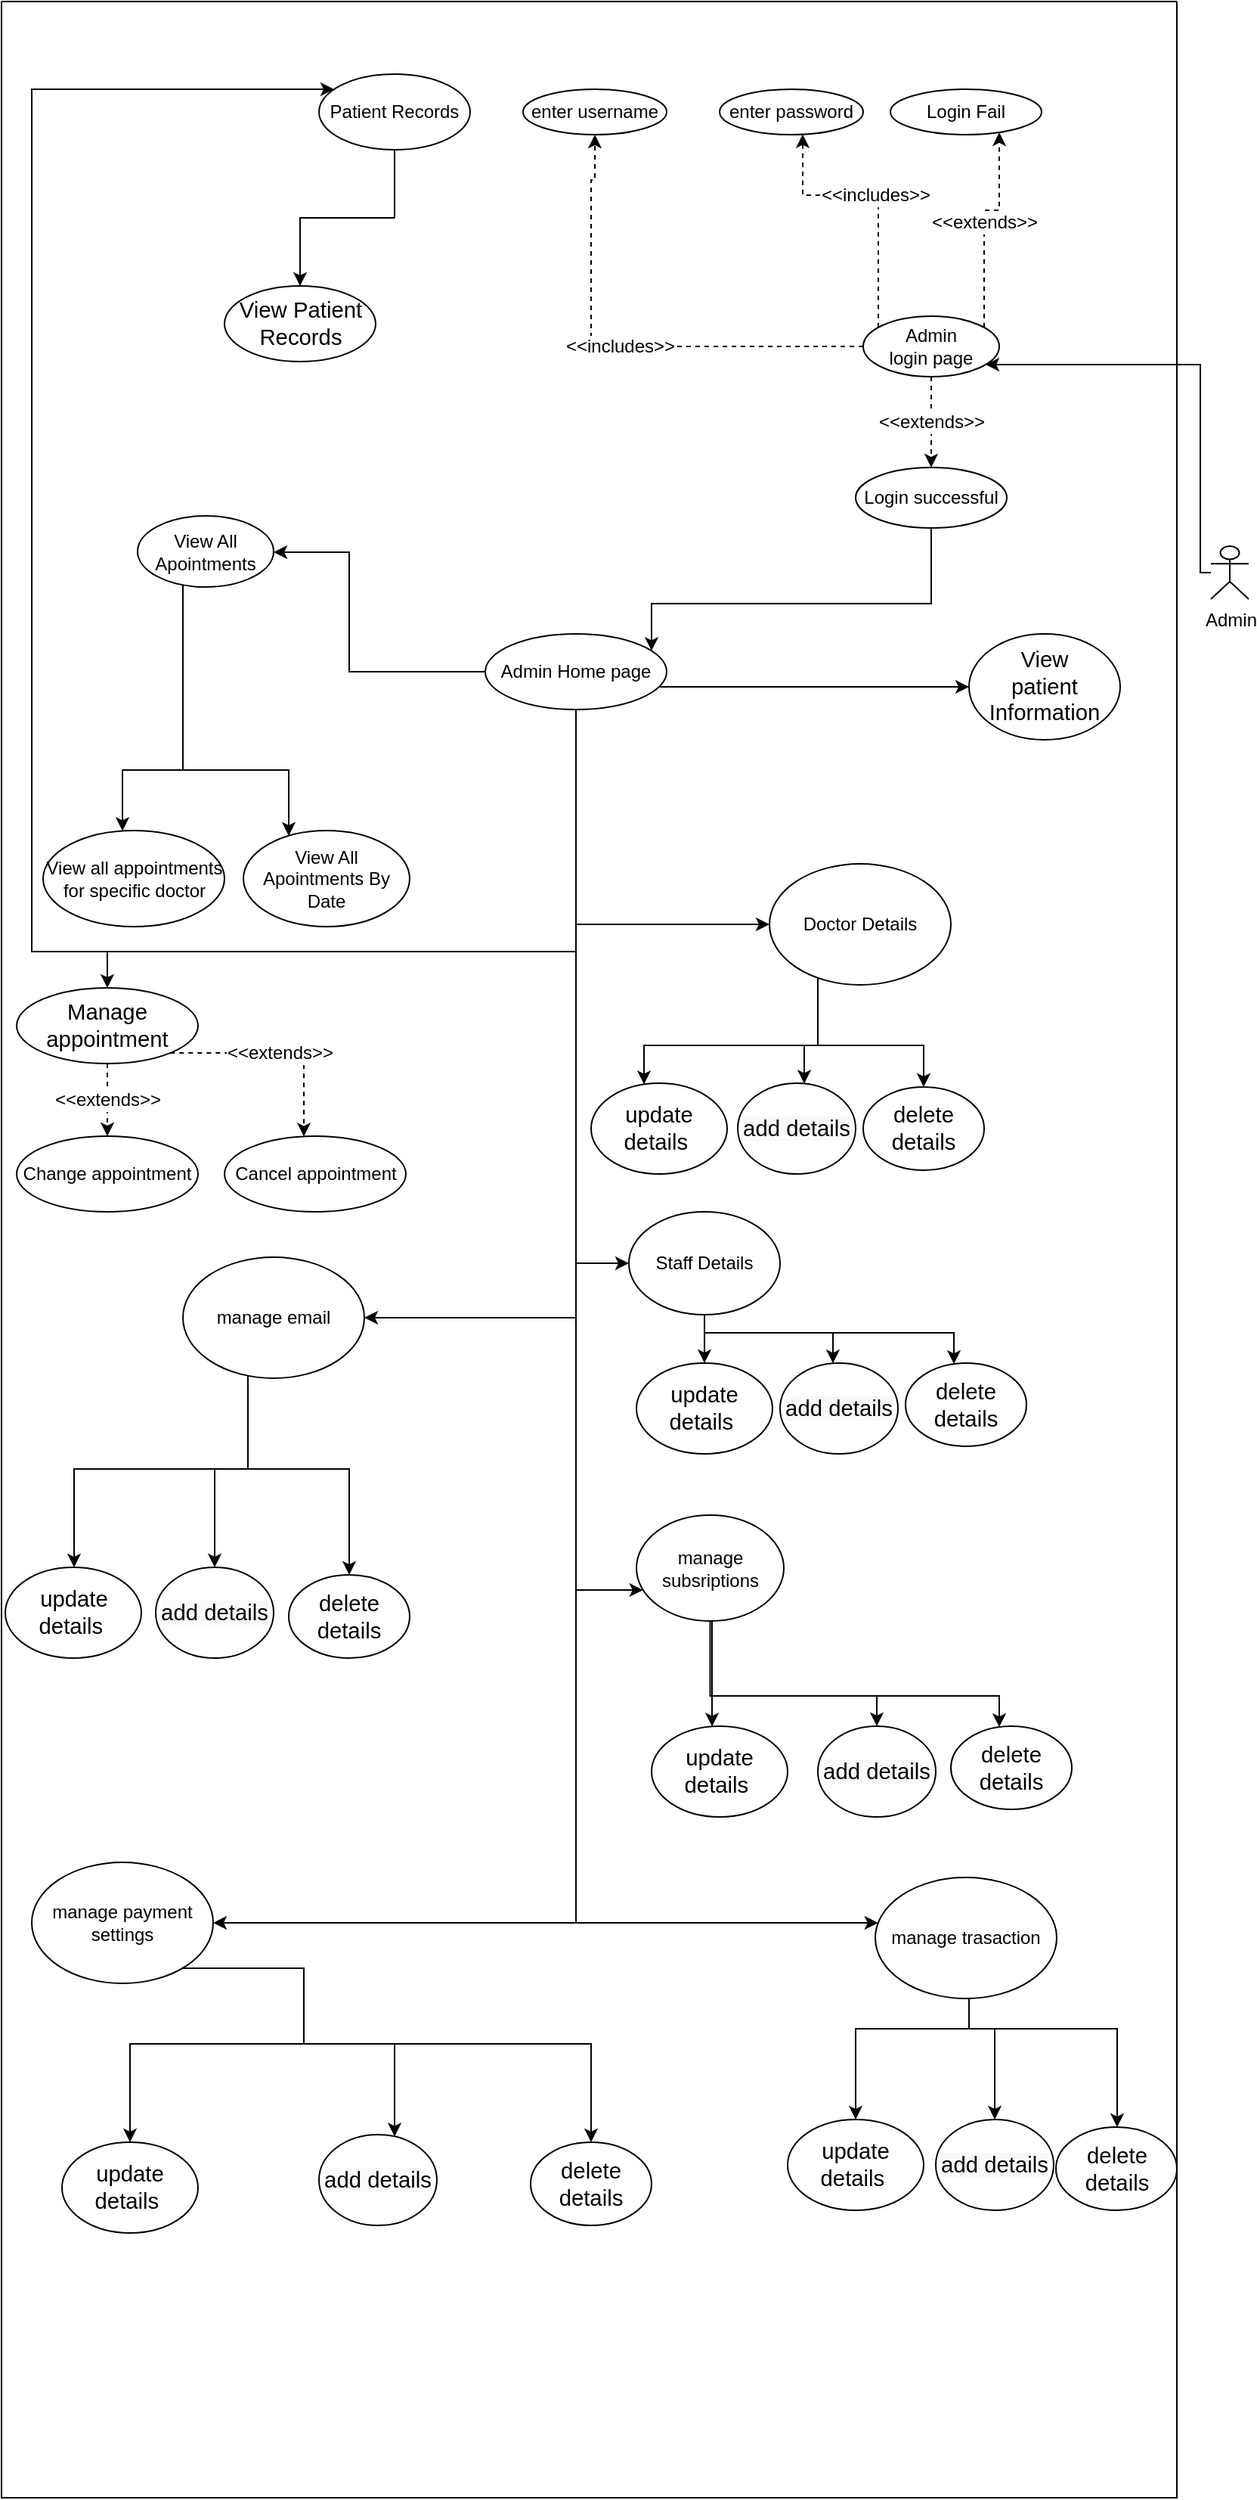 <mxfile version="20.6.2" type="device"><diagram id="ecNSCPzY0UJd15nmBplJ" name="Page-1"><mxGraphModel dx="2130" dy="765" grid="1" gridSize="10" guides="1" tooltips="1" connect="1" arrows="1" fold="1" page="1" pageScale="1" pageWidth="850" pageHeight="1100" math="0" shadow="0"><root><mxCell id="0"/><mxCell id="1" parent="0"/><mxCell id="8fEVvmDROvwn82qn4TLh-3" value="" style="swimlane;startSize=0;fontSize=12;" vertex="1" parent="1"><mxGeometry x="-840" y="20" width="777.5" height="1650" as="geometry"/></mxCell><mxCell id="8fEVvmDROvwn82qn4TLh-43" value="Admin&lt;br&gt;login page" style="ellipse;whiteSpace=wrap;html=1;fontSize=12;" vertex="1" parent="8fEVvmDROvwn82qn4TLh-3"><mxGeometry x="570" y="208" width="90" height="40" as="geometry"/></mxCell><mxCell id="8fEVvmDROvwn82qn4TLh-44" value="Login Fail" style="ellipse;whiteSpace=wrap;html=1;fontSize=12;" vertex="1" parent="8fEVvmDROvwn82qn4TLh-3"><mxGeometry x="588" y="58" width="100" height="30" as="geometry"/></mxCell><mxCell id="8fEVvmDROvwn82qn4TLh-45" value="&amp;lt;&amp;lt;extends&amp;gt;&amp;gt;" style="edgeStyle=orthogonalEdgeStyle;rounded=0;orthogonalLoop=1;jettySize=auto;html=1;dashed=1;fontSize=12;endArrow=classic;endFill=1;" edge="1" parent="8fEVvmDROvwn82qn4TLh-3" source="8fEVvmDROvwn82qn4TLh-43" target="8fEVvmDROvwn82qn4TLh-44"><mxGeometry relative="1" as="geometry"><mxPoint x="237.5" y="1548" as="targetPoint"/><Array as="points"><mxPoint x="650" y="138"/><mxPoint x="660" y="138"/></Array></mxGeometry></mxCell><mxCell id="8fEVvmDROvwn82qn4TLh-46" value="enter username" style="ellipse;whiteSpace=wrap;html=1;fontSize=12;" vertex="1" parent="8fEVvmDROvwn82qn4TLh-3"><mxGeometry x="345" y="58" width="95" height="30" as="geometry"/></mxCell><mxCell id="8fEVvmDROvwn82qn4TLh-47" value="&amp;lt;&amp;lt;includes&amp;gt;&amp;gt;" style="edgeStyle=orthogonalEdgeStyle;rounded=0;orthogonalLoop=1;jettySize=auto;html=1;dashed=1;fontSize=12;endArrow=classic;endFill=1;" edge="1" parent="8fEVvmDROvwn82qn4TLh-3" source="8fEVvmDROvwn82qn4TLh-43" target="8fEVvmDROvwn82qn4TLh-46"><mxGeometry relative="1" as="geometry"><Array as="points"><mxPoint x="390" y="228"/><mxPoint x="390" y="118"/></Array><mxPoint x="190" y="108" as="targetPoint"/></mxGeometry></mxCell><mxCell id="8fEVvmDROvwn82qn4TLh-48" value="enter password" style="ellipse;whiteSpace=wrap;html=1;fontSize=12;" vertex="1" parent="8fEVvmDROvwn82qn4TLh-3"><mxGeometry x="475" y="58" width="95" height="30" as="geometry"/></mxCell><mxCell id="8fEVvmDROvwn82qn4TLh-49" value="&amp;lt;&amp;lt;includes&amp;gt;&amp;gt;" style="edgeStyle=orthogonalEdgeStyle;rounded=0;orthogonalLoop=1;jettySize=auto;html=1;dashed=1;fontSize=12;endArrow=classic;endFill=1;" edge="1" parent="8fEVvmDROvwn82qn4TLh-3" source="8fEVvmDROvwn82qn4TLh-43" target="8fEVvmDROvwn82qn4TLh-48"><mxGeometry relative="1" as="geometry"><Array as="points"><mxPoint x="580" y="128"/><mxPoint x="530" y="128"/></Array></mxGeometry></mxCell><mxCell id="8fEVvmDROvwn82qn4TLh-60" value="&lt;p class=&quot;MsoNormal&quot;&gt;&lt;span style=&quot;font-size:11.0pt;line-height:&lt;br/&gt;107%;font-family:&amp;quot;Calibri&amp;quot;,sans-serif;mso-ascii-theme-font:minor-latin;&lt;br/&gt;mso-fareast-font-family:Calibri;mso-fareast-theme-font:minor-latin;mso-hansi-theme-font:&lt;br/&gt;minor-latin;mso-bidi-font-family:&amp;quot;Times New Roman&amp;quot;;mso-bidi-theme-font:minor-bidi;&lt;br/&gt;mso-ansi-language:EN-SG;mso-fareast-language:EN-US;mso-bidi-language:AR-SA&quot; lang=&quot;EN-SG&quot;&gt;Manage&lt;br/&gt;appointment&lt;/span&gt;&lt;br&gt;&lt;/p&gt;" style="ellipse;whiteSpace=wrap;html=1;fontSize=12;" vertex="1" parent="8fEVvmDROvwn82qn4TLh-3"><mxGeometry x="10" y="652" width="120" height="50" as="geometry"/></mxCell><mxCell id="8fEVvmDROvwn82qn4TLh-61" value="&amp;lt;&amp;lt;extends&amp;gt;&amp;gt;" style="edgeStyle=orthogonalEdgeStyle;rounded=0;orthogonalLoop=1;jettySize=auto;html=1;fontSize=12;endArrow=classic;endFill=1;dashed=1;" edge="1" parent="8fEVvmDROvwn82qn4TLh-3" source="8fEVvmDROvwn82qn4TLh-60" target="8fEVvmDROvwn82qn4TLh-62"><mxGeometry relative="1" as="geometry"><Array as="points"><mxPoint x="70" y="742"/><mxPoint x="70" y="742"/></Array><mxPoint x="445" y="870" as="sourcePoint"/><mxPoint x="464.955" y="951.758" as="targetPoint"/></mxGeometry></mxCell><mxCell id="8fEVvmDROvwn82qn4TLh-62" value="&lt;p class=&quot;MsoNormal&quot;&gt;&lt;span lang=&quot;EN-SG&quot;&gt;Change appointment&lt;/span&gt;&lt;/p&gt;" style="ellipse;whiteSpace=wrap;html=1;fontSize=12;" vertex="1" parent="8fEVvmDROvwn82qn4TLh-3"><mxGeometry x="10" y="750" width="120" height="50" as="geometry"/></mxCell><mxCell id="8fEVvmDROvwn82qn4TLh-63" value="&lt;p class=&quot;MsoNormal&quot;&gt;&lt;span lang=&quot;EN-SG&quot;&gt;Cancel appointment&lt;/span&gt;&lt;/p&gt;" style="ellipse;whiteSpace=wrap;html=1;fontSize=12;" vertex="1" parent="8fEVvmDROvwn82qn4TLh-3"><mxGeometry x="147.5" y="750" width="120" height="50" as="geometry"/></mxCell><mxCell id="8fEVvmDROvwn82qn4TLh-64" value="&amp;lt;&amp;lt;extends&amp;gt;&amp;gt;" style="edgeStyle=orthogonalEdgeStyle;rounded=0;orthogonalLoop=1;jettySize=auto;html=1;fontSize=12;endArrow=classic;endFill=1;dashed=1;" edge="1" parent="8fEVvmDROvwn82qn4TLh-3" source="8fEVvmDROvwn82qn4TLh-60" target="8fEVvmDROvwn82qn4TLh-63"><mxGeometry relative="1" as="geometry"><Array as="points"><mxPoint x="200" y="695"/></Array><mxPoint x="495" y="850" as="sourcePoint"/><mxPoint x="455" y="970" as="targetPoint"/></mxGeometry></mxCell><mxCell id="8fEVvmDROvwn82qn4TLh-66" value="&lt;span style=&quot;font-size:11.0pt;line-height:&lt;br/&gt;107%;font-family:&amp;quot;Calibri&amp;quot;,sans-serif;mso-ascii-theme-font:minor-latin;&lt;br/&gt;mso-fareast-font-family:Calibri;mso-fareast-theme-font:minor-latin;mso-hansi-theme-font:&lt;br/&gt;minor-latin;mso-bidi-font-family:&amp;quot;Times New Roman&amp;quot;;mso-bidi-theme-font:minor-bidi;&lt;br/&gt;mso-ansi-language:EN-SG;mso-fareast-language:EN-US;mso-bidi-language:AR-SA&quot; lang=&quot;EN-SG&quot;&gt;View Patient Records&lt;/span&gt;" style="ellipse;whiteSpace=wrap;html=1;fontSize=12;" vertex="1" parent="8fEVvmDROvwn82qn4TLh-3"><mxGeometry x="147.5" y="188" width="100" height="50" as="geometry"/></mxCell><mxCell id="8fEVvmDROvwn82qn4TLh-68" style="edgeStyle=orthogonalEdgeStyle;rounded=0;orthogonalLoop=1;jettySize=auto;html=1;" edge="1" parent="8fEVvmDROvwn82qn4TLh-3" source="8fEVvmDROvwn82qn4TLh-70" target="8fEVvmDROvwn82qn4TLh-66"><mxGeometry relative="1" as="geometry"/></mxCell><mxCell id="8fEVvmDROvwn82qn4TLh-70" value="Patient Records" style="ellipse;whiteSpace=wrap;html=1;fontSize=12;" vertex="1" parent="8fEVvmDROvwn82qn4TLh-3"><mxGeometry x="210" y="48" width="100" height="50" as="geometry"/></mxCell><mxCell id="8fEVvmDROvwn82qn4TLh-71" value="&lt;p class=&quot;MsoNormal&quot;&gt;&lt;span lang=&quot;EN-SG&quot;&gt;View all appointments for specific doctor&lt;/span&gt;&lt;/p&gt;" style="ellipse;whiteSpace=wrap;html=1;fontSize=12;" vertex="1" parent="8fEVvmDROvwn82qn4TLh-3"><mxGeometry x="27.5" y="548" width="120" height="63.5" as="geometry"/></mxCell><mxCell id="8fEVvmDROvwn82qn4TLh-72" style="edgeStyle=orthogonalEdgeStyle;rounded=0;orthogonalLoop=1;jettySize=auto;html=1;" edge="1" parent="8fEVvmDROvwn82qn4TLh-3" source="8fEVvmDROvwn82qn4TLh-74" target="8fEVvmDROvwn82qn4TLh-71"><mxGeometry relative="1" as="geometry"><Array as="points"><mxPoint x="120" y="508"/><mxPoint x="80" y="508"/></Array></mxGeometry></mxCell><mxCell id="8fEVvmDROvwn82qn4TLh-73" style="edgeStyle=orthogonalEdgeStyle;rounded=0;orthogonalLoop=1;jettySize=auto;html=1;" edge="1" parent="8fEVvmDROvwn82qn4TLh-3" source="8fEVvmDROvwn82qn4TLh-74" target="8fEVvmDROvwn82qn4TLh-75"><mxGeometry relative="1" as="geometry"><Array as="points"><mxPoint x="120" y="508"/><mxPoint x="190" y="508"/></Array></mxGeometry></mxCell><mxCell id="8fEVvmDROvwn82qn4TLh-74" value="View All Apointments" style="ellipse;whiteSpace=wrap;html=1;fontSize=12;" vertex="1" parent="8fEVvmDROvwn82qn4TLh-3"><mxGeometry x="90" y="340" width="90" height="47" as="geometry"/></mxCell><mxCell id="8fEVvmDROvwn82qn4TLh-75" value="View All Apointments By Date" style="ellipse;whiteSpace=wrap;html=1;fontSize=12;" vertex="1" parent="8fEVvmDROvwn82qn4TLh-3"><mxGeometry x="160" y="548" width="110" height="63.5" as="geometry"/></mxCell><mxCell id="8fEVvmDROvwn82qn4TLh-89" style="edgeStyle=orthogonalEdgeStyle;rounded=0;orthogonalLoop=1;jettySize=auto;html=1;" edge="1" parent="8fEVvmDROvwn82qn4TLh-3" source="8fEVvmDROvwn82qn4TLh-91" target="8fEVvmDROvwn82qn4TLh-100"><mxGeometry relative="1" as="geometry"><Array as="points"><mxPoint x="615" y="398"/><mxPoint x="430" y="398"/></Array></mxGeometry></mxCell><mxCell id="8fEVvmDROvwn82qn4TLh-90" style="edgeStyle=orthogonalEdgeStyle;rounded=0;orthogonalLoop=1;jettySize=auto;html=1;" edge="1" parent="8fEVvmDROvwn82qn4TLh-3" source="8fEVvmDROvwn82qn4TLh-100" target="8fEVvmDROvwn82qn4TLh-70"><mxGeometry relative="1" as="geometry"><Array as="points"><mxPoint x="380" y="628"/><mxPoint x="20" y="628"/><mxPoint x="20" y="58"/></Array></mxGeometry></mxCell><mxCell id="8fEVvmDROvwn82qn4TLh-91" value="Login successful" style="ellipse;whiteSpace=wrap;html=1;fontSize=12;" vertex="1" parent="8fEVvmDROvwn82qn4TLh-3"><mxGeometry x="565" y="308" width="100" height="40" as="geometry"/></mxCell><mxCell id="8fEVvmDROvwn82qn4TLh-92" value="&amp;lt;&amp;lt;extends&amp;gt;&amp;gt;" style="edgeStyle=orthogonalEdgeStyle;rounded=0;orthogonalLoop=1;jettySize=auto;html=1;fontSize=12;endArrow=classic;endFill=1;dashed=1;" edge="1" parent="8fEVvmDROvwn82qn4TLh-3" source="8fEVvmDROvwn82qn4TLh-43" target="8fEVvmDROvwn82qn4TLh-91"><mxGeometry relative="1" as="geometry"><Array as="points"/><mxPoint x="285" y="387.75" as="sourcePoint"/></mxGeometry></mxCell><mxCell id="8fEVvmDROvwn82qn4TLh-93" style="edgeStyle=orthogonalEdgeStyle;rounded=0;orthogonalLoop=1;jettySize=auto;html=1;" edge="1" parent="8fEVvmDROvwn82qn4TLh-3" source="8fEVvmDROvwn82qn4TLh-100" target="8fEVvmDROvwn82qn4TLh-74"><mxGeometry relative="1" as="geometry"><Array as="points"><mxPoint x="230" y="443"/><mxPoint x="230" y="364"/></Array><mxPoint x="431.212" y="438" as="sourcePoint"/></mxGeometry></mxCell><mxCell id="8fEVvmDROvwn82qn4TLh-94" style="edgeStyle=orthogonalEdgeStyle;rounded=0;orthogonalLoop=1;jettySize=auto;html=1;" edge="1" parent="8fEVvmDROvwn82qn4TLh-3" source="8fEVvmDROvwn82qn4TLh-100" target="8fEVvmDROvwn82qn4TLh-60"><mxGeometry relative="1" as="geometry"><Array as="points"><mxPoint x="380" y="628"/><mxPoint x="70" y="628"/></Array></mxGeometry></mxCell><mxCell id="8fEVvmDROvwn82qn4TLh-96" style="edgeStyle=orthogonalEdgeStyle;rounded=0;orthogonalLoop=1;jettySize=auto;html=1;" edge="1" parent="8fEVvmDROvwn82qn4TLh-3" source="8fEVvmDROvwn82qn4TLh-100" target="8fEVvmDROvwn82qn4TLh-103"><mxGeometry relative="1" as="geometry"><Array as="points"><mxPoint x="480" y="453"/></Array></mxGeometry></mxCell><mxCell id="8fEVvmDROvwn82qn4TLh-98" style="edgeStyle=orthogonalEdgeStyle;rounded=0;orthogonalLoop=1;jettySize=auto;html=1;" edge="1" parent="8fEVvmDROvwn82qn4TLh-3" source="8fEVvmDROvwn82qn4TLh-100" target="8fEVvmDROvwn82qn4TLh-107"><mxGeometry relative="1" as="geometry"><Array as="points"><mxPoint x="380" y="652.75"/><mxPoint x="380" y="847.75"/></Array></mxGeometry></mxCell><mxCell id="8fEVvmDROvwn82qn4TLh-99" style="edgeStyle=orthogonalEdgeStyle;rounded=0;orthogonalLoop=1;jettySize=auto;html=1;" edge="1" parent="8fEVvmDROvwn82qn4TLh-3" source="8fEVvmDROvwn82qn4TLh-100" target="8fEVvmDROvwn82qn4TLh-111"><mxGeometry relative="1" as="geometry"><Array as="points"><mxPoint x="380" y="652.75"/><mxPoint x="380" y="1112.75"/></Array></mxGeometry></mxCell><mxCell id="8fEVvmDROvwn82qn4TLh-136" style="edgeStyle=orthogonalEdgeStyle;rounded=0;orthogonalLoop=1;jettySize=auto;html=1;" edge="1" parent="8fEVvmDROvwn82qn4TLh-3" source="8fEVvmDROvwn82qn4TLh-100" target="8fEVvmDROvwn82qn4TLh-126"><mxGeometry relative="1" as="geometry"><Array as="points"><mxPoint x="380" y="1050"/></Array></mxGeometry></mxCell><mxCell id="8fEVvmDROvwn82qn4TLh-138" style="edgeStyle=orthogonalEdgeStyle;rounded=0;orthogonalLoop=1;jettySize=auto;html=1;" edge="1" parent="8fEVvmDROvwn82qn4TLh-3" source="8fEVvmDROvwn82qn4TLh-100" target="8fEVvmDROvwn82qn4TLh-127"><mxGeometry relative="1" as="geometry"><Array as="points"><mxPoint x="380" y="1270"/></Array></mxGeometry></mxCell><mxCell id="8fEVvmDROvwn82qn4TLh-145" style="edgeStyle=orthogonalEdgeStyle;rounded=0;orthogonalLoop=1;jettySize=auto;html=1;" edge="1" parent="8fEVvmDROvwn82qn4TLh-3" source="8fEVvmDROvwn82qn4TLh-100" target="8fEVvmDROvwn82qn4TLh-128"><mxGeometry relative="1" as="geometry"><Array as="points"><mxPoint x="380" y="870"/></Array></mxGeometry></mxCell><mxCell id="8fEVvmDROvwn82qn4TLh-152" style="edgeStyle=orthogonalEdgeStyle;rounded=0;orthogonalLoop=1;jettySize=auto;html=1;" edge="1" parent="8fEVvmDROvwn82qn4TLh-3" source="8fEVvmDROvwn82qn4TLh-100" target="8fEVvmDROvwn82qn4TLh-129"><mxGeometry relative="1" as="geometry"><Array as="points"><mxPoint x="380" y="1270"/><mxPoint x="153" y="1270"/></Array></mxGeometry></mxCell><mxCell id="8fEVvmDROvwn82qn4TLh-100" value="Admin Home page" style="ellipse;whiteSpace=wrap;html=1;fontSize=12;" vertex="1" parent="8fEVvmDROvwn82qn4TLh-3"><mxGeometry x="320" y="418" width="120" height="50" as="geometry"/></mxCell><mxCell id="8fEVvmDROvwn82qn4TLh-103" value="&lt;span style=&quot;font-size:11.0pt;line-height:&lt;br/&gt;107%;font-family:&amp;quot;Calibri&amp;quot;,sans-serif;mso-ascii-theme-font:minor-latin;&lt;br/&gt;mso-fareast-font-family:Calibri;mso-fareast-theme-font:minor-latin;mso-hansi-theme-font:&lt;br/&gt;minor-latin;mso-bidi-font-family:&amp;quot;Times New Roman&amp;quot;;mso-bidi-theme-font:minor-bidi;&lt;br/&gt;mso-ansi-language:EN-SG;mso-fareast-language:EN-US;mso-bidi-language:AR-SA&quot; lang=&quot;EN-SG&quot;&gt;View&lt;br/&gt;patient Information&lt;/span&gt;" style="ellipse;whiteSpace=wrap;html=1;" vertex="1" parent="8fEVvmDROvwn82qn4TLh-3"><mxGeometry x="640" y="418" width="100" height="70" as="geometry"/></mxCell><mxCell id="8fEVvmDROvwn82qn4TLh-104" style="edgeStyle=orthogonalEdgeStyle;rounded=0;orthogonalLoop=1;jettySize=auto;html=1;" edge="1" parent="8fEVvmDROvwn82qn4TLh-3" source="8fEVvmDROvwn82qn4TLh-107" target="8fEVvmDROvwn82qn4TLh-108"><mxGeometry relative="1" as="geometry"><Array as="points"><mxPoint x="540" y="690"/><mxPoint x="425" y="690"/></Array></mxGeometry></mxCell><mxCell id="8fEVvmDROvwn82qn4TLh-105" style="edgeStyle=orthogonalEdgeStyle;rounded=0;orthogonalLoop=1;jettySize=auto;html=1;" edge="1" parent="8fEVvmDROvwn82qn4TLh-3" source="8fEVvmDROvwn82qn4TLh-107" target="8fEVvmDROvwn82qn4TLh-109"><mxGeometry relative="1" as="geometry"><Array as="points"><mxPoint x="540" y="690"/><mxPoint x="531" y="690"/></Array></mxGeometry></mxCell><mxCell id="8fEVvmDROvwn82qn4TLh-106" style="edgeStyle=orthogonalEdgeStyle;rounded=0;orthogonalLoop=1;jettySize=auto;html=1;" edge="1" parent="8fEVvmDROvwn82qn4TLh-3" source="8fEVvmDROvwn82qn4TLh-107" target="8fEVvmDROvwn82qn4TLh-110"><mxGeometry relative="1" as="geometry"><Array as="points"><mxPoint x="540" y="690"/><mxPoint x="610" y="690"/></Array></mxGeometry></mxCell><mxCell id="8fEVvmDROvwn82qn4TLh-107" value="Doctor Details" style="ellipse;whiteSpace=wrap;html=1;" vertex="1" parent="8fEVvmDROvwn82qn4TLh-3"><mxGeometry x="508" y="570" width="120" height="80" as="geometry"/></mxCell><mxCell id="8fEVvmDROvwn82qn4TLh-108" value="&lt;span style=&quot;font-size:11.0pt;line-height:&lt;br/&gt;107%;font-family:&amp;quot;Calibri&amp;quot;,sans-serif;mso-ascii-theme-font:minor-latin;&lt;br/&gt;mso-fareast-font-family:Calibri;mso-fareast-theme-font:minor-latin;mso-hansi-theme-font:&lt;br/&gt;minor-latin;mso-bidi-font-family:&amp;quot;Times New Roman&amp;quot;;mso-bidi-theme-font:minor-bidi;&lt;br/&gt;mso-ansi-language:EN-SG;mso-fareast-language:EN-US;mso-bidi-language:AR-SA&quot; lang=&quot;EN-SG&quot;&gt;update details&amp;nbsp;&lt;/span&gt;" style="ellipse;whiteSpace=wrap;html=1;" vertex="1" parent="8fEVvmDROvwn82qn4TLh-3"><mxGeometry x="390" y="715" width="90" height="60" as="geometry"/></mxCell><mxCell id="8fEVvmDROvwn82qn4TLh-109" value="&lt;span style=&quot;color: rgb(0, 0, 0); font-family: Calibri, sans-serif; font-size: 14.667px; font-style: normal; font-variant-ligatures: normal; font-variant-caps: normal; font-weight: 400; letter-spacing: normal; orphans: 2; text-align: center; text-indent: 0px; text-transform: none; widows: 2; word-spacing: 0px; -webkit-text-stroke-width: 0px; background-color: rgb(248, 249, 250); text-decoration-thickness: initial; text-decoration-style: initial; text-decoration-color: initial; float: none; display: inline !important;&quot;&gt;add details&lt;/span&gt;" style="ellipse;whiteSpace=wrap;html=1;" vertex="1" parent="8fEVvmDROvwn82qn4TLh-3"><mxGeometry x="487" y="715" width="78" height="60" as="geometry"/></mxCell><mxCell id="8fEVvmDROvwn82qn4TLh-110" value="&lt;span style=&quot;font-family: Calibri, sans-serif; font-size: 14.667px;&quot;&gt;delete details&lt;/span&gt;" style="ellipse;whiteSpace=wrap;html=1;" vertex="1" parent="8fEVvmDROvwn82qn4TLh-3"><mxGeometry x="570" y="717.5" width="80" height="55" as="geometry"/></mxCell><mxCell id="8fEVvmDROvwn82qn4TLh-111" value="Staff Details" style="ellipse;whiteSpace=wrap;html=1;" vertex="1" parent="8fEVvmDROvwn82qn4TLh-3"><mxGeometry x="415" y="800" width="100" height="68" as="geometry"/></mxCell><mxCell id="8fEVvmDROvwn82qn4TLh-112" value="&lt;span style=&quot;font-size:11.0pt;line-height:&lt;br/&gt;107%;font-family:&amp;quot;Calibri&amp;quot;,sans-serif;mso-ascii-theme-font:minor-latin;&lt;br/&gt;mso-fareast-font-family:Calibri;mso-fareast-theme-font:minor-latin;mso-hansi-theme-font:&lt;br/&gt;minor-latin;mso-bidi-font-family:&amp;quot;Times New Roman&amp;quot;;mso-bidi-theme-font:minor-bidi;&lt;br/&gt;mso-ansi-language:EN-SG;mso-fareast-language:EN-US;mso-bidi-language:AR-SA&quot; lang=&quot;EN-SG&quot;&gt;update details&amp;nbsp;&lt;/span&gt;" style="ellipse;whiteSpace=wrap;html=1;" vertex="1" parent="8fEVvmDROvwn82qn4TLh-3"><mxGeometry x="420" y="900" width="90" height="60" as="geometry"/></mxCell><mxCell id="8fEVvmDROvwn82qn4TLh-113" style="edgeStyle=orthogonalEdgeStyle;rounded=0;orthogonalLoop=1;jettySize=auto;html=1;" edge="1" parent="8fEVvmDROvwn82qn4TLh-3" source="8fEVvmDROvwn82qn4TLh-111" target="8fEVvmDROvwn82qn4TLh-112"><mxGeometry relative="1" as="geometry"><Array as="points"><mxPoint x="548" y="880"/><mxPoint x="550" y="880"/></Array><mxPoint x="547.5" y="860" as="sourcePoint"/></mxGeometry></mxCell><mxCell id="8fEVvmDROvwn82qn4TLh-114" value="&lt;span style=&quot;color: rgb(0, 0, 0); font-family: Calibri, sans-serif; font-size: 14.667px; font-style: normal; font-variant-ligatures: normal; font-variant-caps: normal; font-weight: 400; letter-spacing: normal; orphans: 2; text-align: center; text-indent: 0px; text-transform: none; widows: 2; word-spacing: 0px; -webkit-text-stroke-width: 0px; background-color: rgb(248, 249, 250); text-decoration-thickness: initial; text-decoration-style: initial; text-decoration-color: initial; float: none; display: inline !important;&quot;&gt;add details&lt;/span&gt;" style="ellipse;whiteSpace=wrap;html=1;" vertex="1" parent="8fEVvmDROvwn82qn4TLh-3"><mxGeometry x="515" y="900" width="78" height="60" as="geometry"/></mxCell><mxCell id="8fEVvmDROvwn82qn4TLh-115" style="edgeStyle=orthogonalEdgeStyle;rounded=0;orthogonalLoop=1;jettySize=auto;html=1;" edge="1" parent="8fEVvmDROvwn82qn4TLh-3" source="8fEVvmDROvwn82qn4TLh-111" target="8fEVvmDROvwn82qn4TLh-114"><mxGeometry relative="1" as="geometry"><Array as="points"><mxPoint x="465" y="880"/><mxPoint x="550" y="880"/></Array><mxPoint x="547.5" y="860" as="sourcePoint"/></mxGeometry></mxCell><mxCell id="8fEVvmDROvwn82qn4TLh-116" value="&lt;span style=&quot;font-family: Calibri, sans-serif; font-size: 14.667px;&quot;&gt;delete details&lt;/span&gt;" style="ellipse;whiteSpace=wrap;html=1;" vertex="1" parent="8fEVvmDROvwn82qn4TLh-3"><mxGeometry x="598" y="900" width="80" height="55" as="geometry"/></mxCell><mxCell id="8fEVvmDROvwn82qn4TLh-117" style="edgeStyle=orthogonalEdgeStyle;rounded=0;orthogonalLoop=1;jettySize=auto;html=1;" edge="1" parent="8fEVvmDROvwn82qn4TLh-3" source="8fEVvmDROvwn82qn4TLh-111" target="8fEVvmDROvwn82qn4TLh-116"><mxGeometry relative="1" as="geometry"><Array as="points"><mxPoint x="465" y="880"/><mxPoint x="630" y="880"/></Array><mxPoint x="547.5" y="860" as="sourcePoint"/></mxGeometry></mxCell><mxCell id="8fEVvmDROvwn82qn4TLh-126" value="manage subsriptions" style="ellipse;whiteSpace=wrap;html=1;" vertex="1" parent="8fEVvmDROvwn82qn4TLh-3"><mxGeometry x="420" y="1000.5" width="97.5" height="70" as="geometry"/></mxCell><mxCell id="8fEVvmDROvwn82qn4TLh-127" value="manage trasaction" style="ellipse;whiteSpace=wrap;html=1;" vertex="1" parent="8fEVvmDROvwn82qn4TLh-3"><mxGeometry x="578" y="1240" width="120" height="80" as="geometry"/></mxCell><mxCell id="8fEVvmDROvwn82qn4TLh-128" value="manage email" style="ellipse;whiteSpace=wrap;html=1;" vertex="1" parent="8fEVvmDROvwn82qn4TLh-3"><mxGeometry x="120" y="830" width="120" height="80" as="geometry"/></mxCell><mxCell id="8fEVvmDROvwn82qn4TLh-129" value="manage payment settings" style="ellipse;whiteSpace=wrap;html=1;" vertex="1" parent="8fEVvmDROvwn82qn4TLh-3"><mxGeometry x="20" y="1230" width="120" height="80" as="geometry"/></mxCell><mxCell id="8fEVvmDROvwn82qn4TLh-130" value="&lt;span style=&quot;font-size:11.0pt;line-height:&lt;br/&gt;107%;font-family:&amp;quot;Calibri&amp;quot;,sans-serif;mso-ascii-theme-font:minor-latin;&lt;br/&gt;mso-fareast-font-family:Calibri;mso-fareast-theme-font:minor-latin;mso-hansi-theme-font:&lt;br/&gt;minor-latin;mso-bidi-font-family:&amp;quot;Times New Roman&amp;quot;;mso-bidi-theme-font:minor-bidi;&lt;br/&gt;mso-ansi-language:EN-SG;mso-fareast-language:EN-US;mso-bidi-language:AR-SA&quot; lang=&quot;EN-SG&quot;&gt;update details&amp;nbsp;&lt;/span&gt;" style="ellipse;whiteSpace=wrap;html=1;" vertex="1" parent="8fEVvmDROvwn82qn4TLh-3"><mxGeometry x="430" y="1140" width="90" height="60" as="geometry"/></mxCell><mxCell id="8fEVvmDROvwn82qn4TLh-131" style="edgeStyle=orthogonalEdgeStyle;rounded=0;orthogonalLoop=1;jettySize=auto;html=1;" edge="1" parent="8fEVvmDROvwn82qn4TLh-3" target="8fEVvmDROvwn82qn4TLh-130" source="8fEVvmDROvwn82qn4TLh-126"><mxGeometry relative="1" as="geometry"><Array as="points"><mxPoint x="470" y="1130"/><mxPoint x="470" y="1130"/></Array><mxPoint x="547.5" y="1100" as="sourcePoint"/></mxGeometry></mxCell><mxCell id="8fEVvmDROvwn82qn4TLh-132" value="&lt;span style=&quot;color: rgb(0, 0, 0); font-family: Calibri, sans-serif; font-size: 14.667px; font-style: normal; font-variant-ligatures: normal; font-variant-caps: normal; font-weight: 400; letter-spacing: normal; orphans: 2; text-align: center; text-indent: 0px; text-transform: none; widows: 2; word-spacing: 0px; -webkit-text-stroke-width: 0px; background-color: rgb(248, 249, 250); text-decoration-thickness: initial; text-decoration-style: initial; text-decoration-color: initial; float: none; display: inline !important;&quot;&gt;add details&lt;/span&gt;" style="ellipse;whiteSpace=wrap;html=1;" vertex="1" parent="8fEVvmDROvwn82qn4TLh-3"><mxGeometry x="540" y="1140" width="78" height="60" as="geometry"/></mxCell><mxCell id="8fEVvmDROvwn82qn4TLh-133" style="edgeStyle=orthogonalEdgeStyle;rounded=0;orthogonalLoop=1;jettySize=auto;html=1;" edge="1" parent="8fEVvmDROvwn82qn4TLh-3" target="8fEVvmDROvwn82qn4TLh-132" source="8fEVvmDROvwn82qn4TLh-126"><mxGeometry relative="1" as="geometry"><Array as="points"><mxPoint x="470" y="1120"/><mxPoint x="579" y="1120"/></Array><mxPoint x="547.5" y="1100" as="sourcePoint"/></mxGeometry></mxCell><mxCell id="8fEVvmDROvwn82qn4TLh-134" value="&lt;span style=&quot;font-family: Calibri, sans-serif; font-size: 14.667px;&quot;&gt;delete details&lt;/span&gt;" style="ellipse;whiteSpace=wrap;html=1;" vertex="1" parent="8fEVvmDROvwn82qn4TLh-3"><mxGeometry x="628" y="1140" width="80" height="55" as="geometry"/></mxCell><mxCell id="8fEVvmDROvwn82qn4TLh-135" style="edgeStyle=orthogonalEdgeStyle;rounded=0;orthogonalLoop=1;jettySize=auto;html=1;" edge="1" parent="8fEVvmDROvwn82qn4TLh-3" target="8fEVvmDROvwn82qn4TLh-134" source="8fEVvmDROvwn82qn4TLh-126"><mxGeometry relative="1" as="geometry"><Array as="points"><mxPoint x="469" y="1120"/><mxPoint x="660" y="1120"/></Array><mxPoint x="547.5" y="1100" as="sourcePoint"/></mxGeometry></mxCell><mxCell id="8fEVvmDROvwn82qn4TLh-139" value="&lt;span style=&quot;font-size:11.0pt;line-height:&lt;br/&gt;107%;font-family:&amp;quot;Calibri&amp;quot;,sans-serif;mso-ascii-theme-font:minor-latin;&lt;br/&gt;mso-fareast-font-family:Calibri;mso-fareast-theme-font:minor-latin;mso-hansi-theme-font:&lt;br/&gt;minor-latin;mso-bidi-font-family:&amp;quot;Times New Roman&amp;quot;;mso-bidi-theme-font:minor-bidi;&lt;br/&gt;mso-ansi-language:EN-SG;mso-fareast-language:EN-US;mso-bidi-language:AR-SA&quot; lang=&quot;EN-SG&quot;&gt;update details&amp;nbsp;&lt;/span&gt;" style="ellipse;whiteSpace=wrap;html=1;" vertex="1" parent="8fEVvmDROvwn82qn4TLh-3"><mxGeometry x="520" y="1400" width="90" height="60" as="geometry"/></mxCell><mxCell id="8fEVvmDROvwn82qn4TLh-140" style="edgeStyle=orthogonalEdgeStyle;rounded=0;orthogonalLoop=1;jettySize=auto;html=1;" edge="1" parent="8fEVvmDROvwn82qn4TLh-3" target="8fEVvmDROvwn82qn4TLh-139" source="8fEVvmDROvwn82qn4TLh-127"><mxGeometry relative="1" as="geometry"><Array as="points"><mxPoint x="640" y="1340"/><mxPoint x="565" y="1340"/></Array><mxPoint x="547.5" y="1310" as="sourcePoint"/></mxGeometry></mxCell><mxCell id="8fEVvmDROvwn82qn4TLh-141" value="&lt;span style=&quot;color: rgb(0, 0, 0); font-family: Calibri, sans-serif; font-size: 14.667px; font-style: normal; font-variant-ligatures: normal; font-variant-caps: normal; font-weight: 400; letter-spacing: normal; orphans: 2; text-align: center; text-indent: 0px; text-transform: none; widows: 2; word-spacing: 0px; -webkit-text-stroke-width: 0px; background-color: rgb(248, 249, 250); text-decoration-thickness: initial; text-decoration-style: initial; text-decoration-color: initial; float: none; display: inline !important;&quot;&gt;add details&lt;/span&gt;" style="ellipse;whiteSpace=wrap;html=1;" vertex="1" parent="8fEVvmDROvwn82qn4TLh-3"><mxGeometry x="618" y="1400" width="78" height="60" as="geometry"/></mxCell><mxCell id="8fEVvmDROvwn82qn4TLh-142" style="edgeStyle=orthogonalEdgeStyle;rounded=0;orthogonalLoop=1;jettySize=auto;html=1;" edge="1" parent="8fEVvmDROvwn82qn4TLh-3" target="8fEVvmDROvwn82qn4TLh-141" source="8fEVvmDROvwn82qn4TLh-127"><mxGeometry relative="1" as="geometry"><Array as="points"><mxPoint x="640" y="1340"/><mxPoint x="657" y="1340"/></Array><mxPoint x="547.5" y="1310" as="sourcePoint"/></mxGeometry></mxCell><mxCell id="8fEVvmDROvwn82qn4TLh-143" value="&lt;span style=&quot;font-family: Calibri, sans-serif; font-size: 14.667px;&quot;&gt;delete details&lt;/span&gt;" style="ellipse;whiteSpace=wrap;html=1;" vertex="1" parent="8fEVvmDROvwn82qn4TLh-3"><mxGeometry x="697.5" y="1405" width="80" height="55" as="geometry"/></mxCell><mxCell id="8fEVvmDROvwn82qn4TLh-144" style="edgeStyle=orthogonalEdgeStyle;rounded=0;orthogonalLoop=1;jettySize=auto;html=1;" edge="1" parent="8fEVvmDROvwn82qn4TLh-3" target="8fEVvmDROvwn82qn4TLh-143" source="8fEVvmDROvwn82qn4TLh-127"><mxGeometry relative="1" as="geometry"><Array as="points"><mxPoint x="640" y="1340"/><mxPoint x="738" y="1340"/></Array><mxPoint x="547.5" y="1310" as="sourcePoint"/></mxGeometry></mxCell><mxCell id="8fEVvmDROvwn82qn4TLh-146" value="&lt;span style=&quot;font-size:11.0pt;line-height:&lt;br/&gt;107%;font-family:&amp;quot;Calibri&amp;quot;,sans-serif;mso-ascii-theme-font:minor-latin;&lt;br/&gt;mso-fareast-font-family:Calibri;mso-fareast-theme-font:minor-latin;mso-hansi-theme-font:&lt;br/&gt;minor-latin;mso-bidi-font-family:&amp;quot;Times New Roman&amp;quot;;mso-bidi-theme-font:minor-bidi;&lt;br/&gt;mso-ansi-language:EN-SG;mso-fareast-language:EN-US;mso-bidi-language:AR-SA&quot; lang=&quot;EN-SG&quot;&gt;update details&amp;nbsp;&lt;/span&gt;" style="ellipse;whiteSpace=wrap;html=1;" vertex="1" parent="8fEVvmDROvwn82qn4TLh-3"><mxGeometry x="2.5" y="1035" width="90" height="60" as="geometry"/></mxCell><mxCell id="8fEVvmDROvwn82qn4TLh-147" style="edgeStyle=orthogonalEdgeStyle;rounded=0;orthogonalLoop=1;jettySize=auto;html=1;" edge="1" parent="8fEVvmDROvwn82qn4TLh-3" target="8fEVvmDROvwn82qn4TLh-146" source="8fEVvmDROvwn82qn4TLh-128"><mxGeometry relative="1" as="geometry"><Array as="points"><mxPoint x="163" y="970"/><mxPoint x="48" y="970"/></Array><mxPoint x="162.5" y="950" as="sourcePoint"/></mxGeometry></mxCell><mxCell id="8fEVvmDROvwn82qn4TLh-148" value="&lt;span style=&quot;color: rgb(0, 0, 0); font-family: Calibri, sans-serif; font-size: 14.667px; font-style: normal; font-variant-ligatures: normal; font-variant-caps: normal; font-weight: 400; letter-spacing: normal; orphans: 2; text-align: center; text-indent: 0px; text-transform: none; widows: 2; word-spacing: 0px; -webkit-text-stroke-width: 0px; background-color: rgb(248, 249, 250); text-decoration-thickness: initial; text-decoration-style: initial; text-decoration-color: initial; float: none; display: inline !important;&quot;&gt;add details&lt;/span&gt;" style="ellipse;whiteSpace=wrap;html=1;" vertex="1" parent="8fEVvmDROvwn82qn4TLh-3"><mxGeometry x="102" y="1035" width="78" height="60" as="geometry"/></mxCell><mxCell id="8fEVvmDROvwn82qn4TLh-149" style="edgeStyle=orthogonalEdgeStyle;rounded=0;orthogonalLoop=1;jettySize=auto;html=1;" edge="1" parent="8fEVvmDROvwn82qn4TLh-3" target="8fEVvmDROvwn82qn4TLh-148" source="8fEVvmDROvwn82qn4TLh-128"><mxGeometry relative="1" as="geometry"><Array as="points"><mxPoint x="163" y="970"/><mxPoint x="141" y="970"/></Array><mxPoint x="162.5" y="950" as="sourcePoint"/></mxGeometry></mxCell><mxCell id="8fEVvmDROvwn82qn4TLh-150" value="&lt;span style=&quot;font-family: Calibri, sans-serif; font-size: 14.667px;&quot;&gt;delete details&lt;/span&gt;" style="ellipse;whiteSpace=wrap;html=1;" vertex="1" parent="8fEVvmDROvwn82qn4TLh-3"><mxGeometry x="190" y="1040" width="80" height="55" as="geometry"/></mxCell><mxCell id="8fEVvmDROvwn82qn4TLh-151" style="edgeStyle=orthogonalEdgeStyle;rounded=0;orthogonalLoop=1;jettySize=auto;html=1;" edge="1" parent="8fEVvmDROvwn82qn4TLh-3" target="8fEVvmDROvwn82qn4TLh-150" source="8fEVvmDROvwn82qn4TLh-128"><mxGeometry relative="1" as="geometry"><Array as="points"><mxPoint x="163" y="970"/><mxPoint x="230" y="970"/></Array><mxPoint x="162.5" y="950" as="sourcePoint"/></mxGeometry></mxCell><mxCell id="8fEVvmDROvwn82qn4TLh-160" value="&lt;span style=&quot;font-size:11.0pt;line-height:&lt;br/&gt;107%;font-family:&amp;quot;Calibri&amp;quot;,sans-serif;mso-ascii-theme-font:minor-latin;&lt;br/&gt;mso-fareast-font-family:Calibri;mso-fareast-theme-font:minor-latin;mso-hansi-theme-font:&lt;br/&gt;minor-latin;mso-bidi-font-family:&amp;quot;Times New Roman&amp;quot;;mso-bidi-theme-font:minor-bidi;&lt;br/&gt;mso-ansi-language:EN-SG;mso-fareast-language:EN-US;mso-bidi-language:AR-SA&quot; lang=&quot;EN-SG&quot;&gt;update details&amp;nbsp;&lt;/span&gt;" style="ellipse;whiteSpace=wrap;html=1;" vertex="1" parent="8fEVvmDROvwn82qn4TLh-3"><mxGeometry x="40" y="1415" width="90" height="60" as="geometry"/></mxCell><mxCell id="8fEVvmDROvwn82qn4TLh-161" style="edgeStyle=orthogonalEdgeStyle;rounded=0;orthogonalLoop=1;jettySize=auto;html=1;" edge="1" parent="8fEVvmDROvwn82qn4TLh-3" target="8fEVvmDROvwn82qn4TLh-160" source="8fEVvmDROvwn82qn4TLh-129"><mxGeometry relative="1" as="geometry"><Array as="points"><mxPoint x="200" y="1300"/><mxPoint x="200" y="1350"/><mxPoint x="85" y="1350"/></Array><mxPoint x="200" y="1330" as="sourcePoint"/></mxGeometry></mxCell><mxCell id="8fEVvmDROvwn82qn4TLh-162" value="&lt;span style=&quot;color: rgb(0, 0, 0); font-family: Calibri, sans-serif; font-size: 14.667px; font-style: normal; font-variant-ligatures: normal; font-variant-caps: normal; font-weight: 400; letter-spacing: normal; orphans: 2; text-align: center; text-indent: 0px; text-transform: none; widows: 2; word-spacing: 0px; -webkit-text-stroke-width: 0px; background-color: rgb(248, 249, 250); text-decoration-thickness: initial; text-decoration-style: initial; text-decoration-color: initial; float: none; display: inline !important;&quot;&gt;add details&lt;/span&gt;" style="ellipse;whiteSpace=wrap;html=1;" vertex="1" parent="8fEVvmDROvwn82qn4TLh-3"><mxGeometry x="210" y="1410" width="78" height="60" as="geometry"/></mxCell><mxCell id="8fEVvmDROvwn82qn4TLh-163" style="edgeStyle=orthogonalEdgeStyle;rounded=0;orthogonalLoop=1;jettySize=auto;html=1;" edge="1" parent="8fEVvmDROvwn82qn4TLh-3" target="8fEVvmDROvwn82qn4TLh-162" source="8fEVvmDROvwn82qn4TLh-129"><mxGeometry relative="1" as="geometry"><Array as="points"><mxPoint x="200" y="1300"/><mxPoint x="200" y="1350"/><mxPoint x="260" y="1350"/></Array><mxPoint x="200" y="1330" as="sourcePoint"/></mxGeometry></mxCell><mxCell id="8fEVvmDROvwn82qn4TLh-164" value="&lt;span style=&quot;font-family: Calibri, sans-serif; font-size: 14.667px;&quot;&gt;delete details&lt;/span&gt;" style="ellipse;whiteSpace=wrap;html=1;" vertex="1" parent="8fEVvmDROvwn82qn4TLh-3"><mxGeometry x="350" y="1415" width="80" height="55" as="geometry"/></mxCell><mxCell id="8fEVvmDROvwn82qn4TLh-165" style="edgeStyle=orthogonalEdgeStyle;rounded=0;orthogonalLoop=1;jettySize=auto;html=1;" edge="1" parent="8fEVvmDROvwn82qn4TLh-3" target="8fEVvmDROvwn82qn4TLh-164" source="8fEVvmDROvwn82qn4TLh-129"><mxGeometry relative="1" as="geometry"><Array as="points"><mxPoint x="200" y="1300"/><mxPoint x="200" y="1350"/><mxPoint x="390" y="1350"/></Array><mxPoint x="200" y="1330" as="sourcePoint"/></mxGeometry></mxCell><mxCell id="8fEVvmDROvwn82qn4TLh-120" style="edgeStyle=orthogonalEdgeStyle;rounded=0;orthogonalLoop=1;jettySize=auto;html=1;fontSize=12;endArrow=classic;endFill=1;" edge="1" parent="1" source="8fEVvmDROvwn82qn4TLh-121" target="8fEVvmDROvwn82qn4TLh-43"><mxGeometry relative="1" as="geometry"><Array as="points"><mxPoint x="-47" y="260"/></Array></mxGeometry></mxCell><mxCell id="8fEVvmDROvwn82qn4TLh-121" value="Admin" style="shape=umlActor;verticalLabelPosition=bottom;verticalAlign=top;html=1;outlineConnect=0;fontSize=12;" vertex="1" parent="1"><mxGeometry x="-40" y="380" width="25" height="35" as="geometry"/></mxCell></root></mxGraphModel></diagram></mxfile>